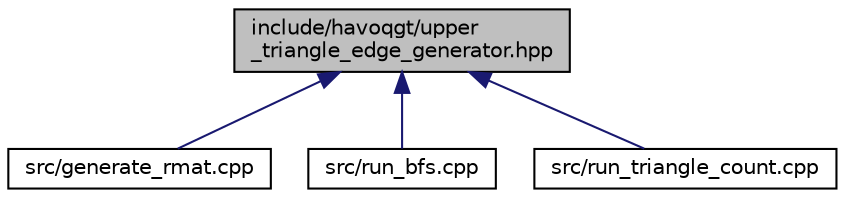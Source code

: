 digraph "include/havoqgt/upper_triangle_edge_generator.hpp"
{
  edge [fontname="Helvetica",fontsize="10",labelfontname="Helvetica",labelfontsize="10"];
  node [fontname="Helvetica",fontsize="10",shape=record];
  Node1 [label="include/havoqgt/upper\l_triangle_edge_generator.hpp",height=0.2,width=0.4,color="black", fillcolor="grey75", style="filled", fontcolor="black"];
  Node1 -> Node2 [dir="back",color="midnightblue",fontsize="10",style="solid",fontname="Helvetica"];
  Node2 [label="src/generate_rmat.cpp",height=0.2,width=0.4,color="black", fillcolor="white", style="filled",URL="$generate__rmat_8cpp.html"];
  Node1 -> Node3 [dir="back",color="midnightblue",fontsize="10",style="solid",fontname="Helvetica"];
  Node3 [label="src/run_bfs.cpp",height=0.2,width=0.4,color="black", fillcolor="white", style="filled",URL="$run__bfs_8cpp.html"];
  Node1 -> Node4 [dir="back",color="midnightblue",fontsize="10",style="solid",fontname="Helvetica"];
  Node4 [label="src/run_triangle_count.cpp",height=0.2,width=0.4,color="black", fillcolor="white", style="filled",URL="$run__triangle__count_8cpp.html"];
}
